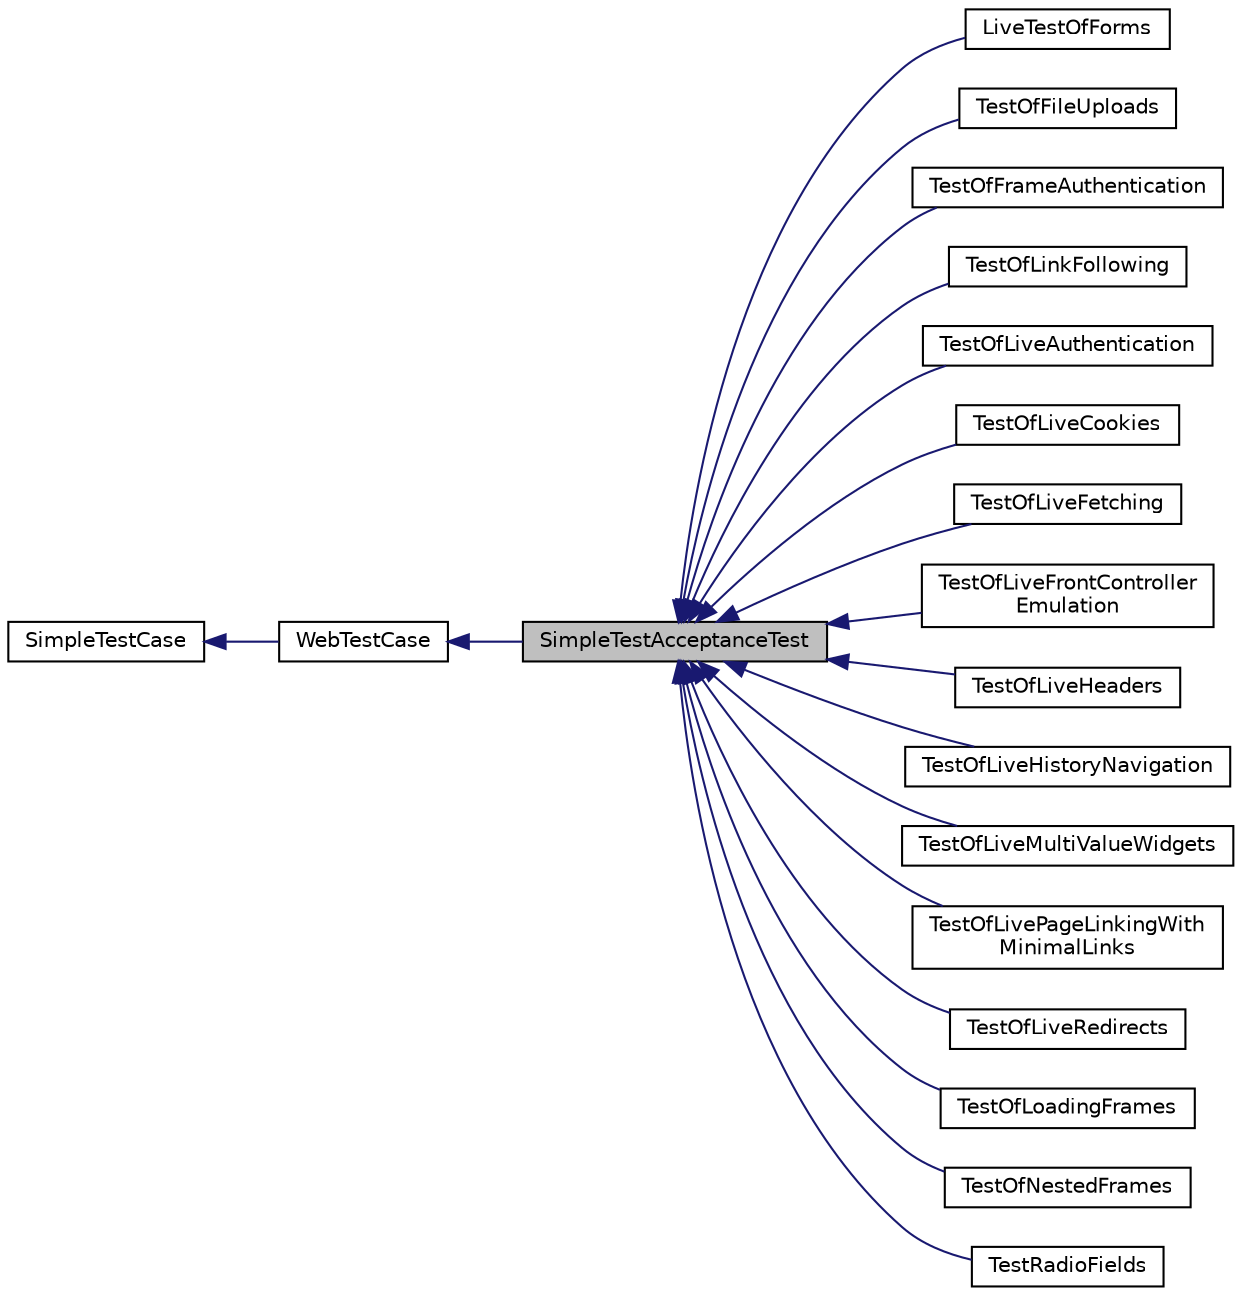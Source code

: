 digraph "SimpleTestAcceptanceTest"
{
  edge [fontname="Helvetica",fontsize="10",labelfontname="Helvetica",labelfontsize="10"];
  node [fontname="Helvetica",fontsize="10",shape=record];
  rankdir="LR";
  Node1 [label="SimpleTestAcceptanceTest",height=0.2,width=0.4,color="black", fillcolor="grey75", style="filled" fontcolor="black"];
  Node2 -> Node1 [dir="back",color="midnightblue",fontsize="10",style="solid",fontname="Helvetica"];
  Node2 [label="WebTestCase",height=0.2,width=0.4,color="black", fillcolor="white", style="filled",URL="$class_web_test_case.html"];
  Node3 -> Node2 [dir="back",color="midnightblue",fontsize="10",style="solid",fontname="Helvetica"];
  Node3 [label="SimpleTestCase",height=0.2,width=0.4,color="black", fillcolor="white", style="filled",URL="$class_simple_test_case.html"];
  Node1 -> Node4 [dir="back",color="midnightblue",fontsize="10",style="solid",fontname="Helvetica"];
  Node4 [label="LiveTestOfForms",height=0.2,width=0.4,color="black", fillcolor="white", style="filled",URL="$class_live_test_of_forms.html"];
  Node1 -> Node5 [dir="back",color="midnightblue",fontsize="10",style="solid",fontname="Helvetica"];
  Node5 [label="TestOfFileUploads",height=0.2,width=0.4,color="black", fillcolor="white", style="filled",URL="$class_test_of_file_uploads.html"];
  Node1 -> Node6 [dir="back",color="midnightblue",fontsize="10",style="solid",fontname="Helvetica"];
  Node6 [label="TestOfFrameAuthentication",height=0.2,width=0.4,color="black", fillcolor="white", style="filled",URL="$class_test_of_frame_authentication.html"];
  Node1 -> Node7 [dir="back",color="midnightblue",fontsize="10",style="solid",fontname="Helvetica"];
  Node7 [label="TestOfLinkFollowing",height=0.2,width=0.4,color="black", fillcolor="white", style="filled",URL="$class_test_of_link_following.html"];
  Node1 -> Node8 [dir="back",color="midnightblue",fontsize="10",style="solid",fontname="Helvetica"];
  Node8 [label="TestOfLiveAuthentication",height=0.2,width=0.4,color="black", fillcolor="white", style="filled",URL="$class_test_of_live_authentication.html"];
  Node1 -> Node9 [dir="back",color="midnightblue",fontsize="10",style="solid",fontname="Helvetica"];
  Node9 [label="TestOfLiveCookies",height=0.2,width=0.4,color="black", fillcolor="white", style="filled",URL="$class_test_of_live_cookies.html"];
  Node1 -> Node10 [dir="back",color="midnightblue",fontsize="10",style="solid",fontname="Helvetica"];
  Node10 [label="TestOfLiveFetching",height=0.2,width=0.4,color="black", fillcolor="white", style="filled",URL="$class_test_of_live_fetching.html"];
  Node1 -> Node11 [dir="back",color="midnightblue",fontsize="10",style="solid",fontname="Helvetica"];
  Node11 [label="TestOfLiveFrontController\lEmulation",height=0.2,width=0.4,color="black", fillcolor="white", style="filled",URL="$class_test_of_live_front_controller_emulation.html"];
  Node1 -> Node12 [dir="back",color="midnightblue",fontsize="10",style="solid",fontname="Helvetica"];
  Node12 [label="TestOfLiveHeaders",height=0.2,width=0.4,color="black", fillcolor="white", style="filled",URL="$class_test_of_live_headers.html"];
  Node1 -> Node13 [dir="back",color="midnightblue",fontsize="10",style="solid",fontname="Helvetica"];
  Node13 [label="TestOfLiveHistoryNavigation",height=0.2,width=0.4,color="black", fillcolor="white", style="filled",URL="$class_test_of_live_history_navigation.html"];
  Node1 -> Node14 [dir="back",color="midnightblue",fontsize="10",style="solid",fontname="Helvetica"];
  Node14 [label="TestOfLiveMultiValueWidgets",height=0.2,width=0.4,color="black", fillcolor="white", style="filled",URL="$class_test_of_live_multi_value_widgets.html"];
  Node1 -> Node15 [dir="back",color="midnightblue",fontsize="10",style="solid",fontname="Helvetica"];
  Node15 [label="TestOfLivePageLinkingWith\lMinimalLinks",height=0.2,width=0.4,color="black", fillcolor="white", style="filled",URL="$class_test_of_live_page_linking_with_minimal_links.html"];
  Node1 -> Node16 [dir="back",color="midnightblue",fontsize="10",style="solid",fontname="Helvetica"];
  Node16 [label="TestOfLiveRedirects",height=0.2,width=0.4,color="black", fillcolor="white", style="filled",URL="$class_test_of_live_redirects.html"];
  Node1 -> Node17 [dir="back",color="midnightblue",fontsize="10",style="solid",fontname="Helvetica"];
  Node17 [label="TestOfLoadingFrames",height=0.2,width=0.4,color="black", fillcolor="white", style="filled",URL="$class_test_of_loading_frames.html"];
  Node1 -> Node18 [dir="back",color="midnightblue",fontsize="10",style="solid",fontname="Helvetica"];
  Node18 [label="TestOfNestedFrames",height=0.2,width=0.4,color="black", fillcolor="white", style="filled",URL="$class_test_of_nested_frames.html"];
  Node1 -> Node19 [dir="back",color="midnightblue",fontsize="10",style="solid",fontname="Helvetica"];
  Node19 [label="TestRadioFields",height=0.2,width=0.4,color="black", fillcolor="white", style="filled",URL="$class_test_radio_fields.html"];
}
